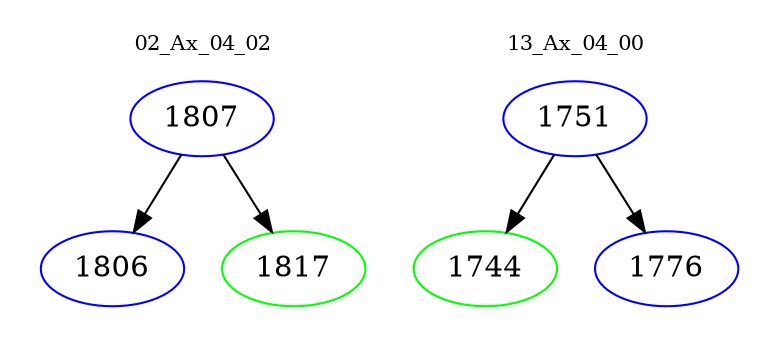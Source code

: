 digraph{
subgraph cluster_0 {
color = white
label = "02_Ax_04_02";
fontsize=10;
T0_1807 [label="1807", color="blue"]
T0_1807 -> T0_1806 [color="black"]
T0_1806 [label="1806", color="blue"]
T0_1807 -> T0_1817 [color="black"]
T0_1817 [label="1817", color="green"]
}
subgraph cluster_1 {
color = white
label = "13_Ax_04_00";
fontsize=10;
T1_1751 [label="1751", color="blue"]
T1_1751 -> T1_1744 [color="black"]
T1_1744 [label="1744", color="green"]
T1_1751 -> T1_1776 [color="black"]
T1_1776 [label="1776", color="blue"]
}
}
